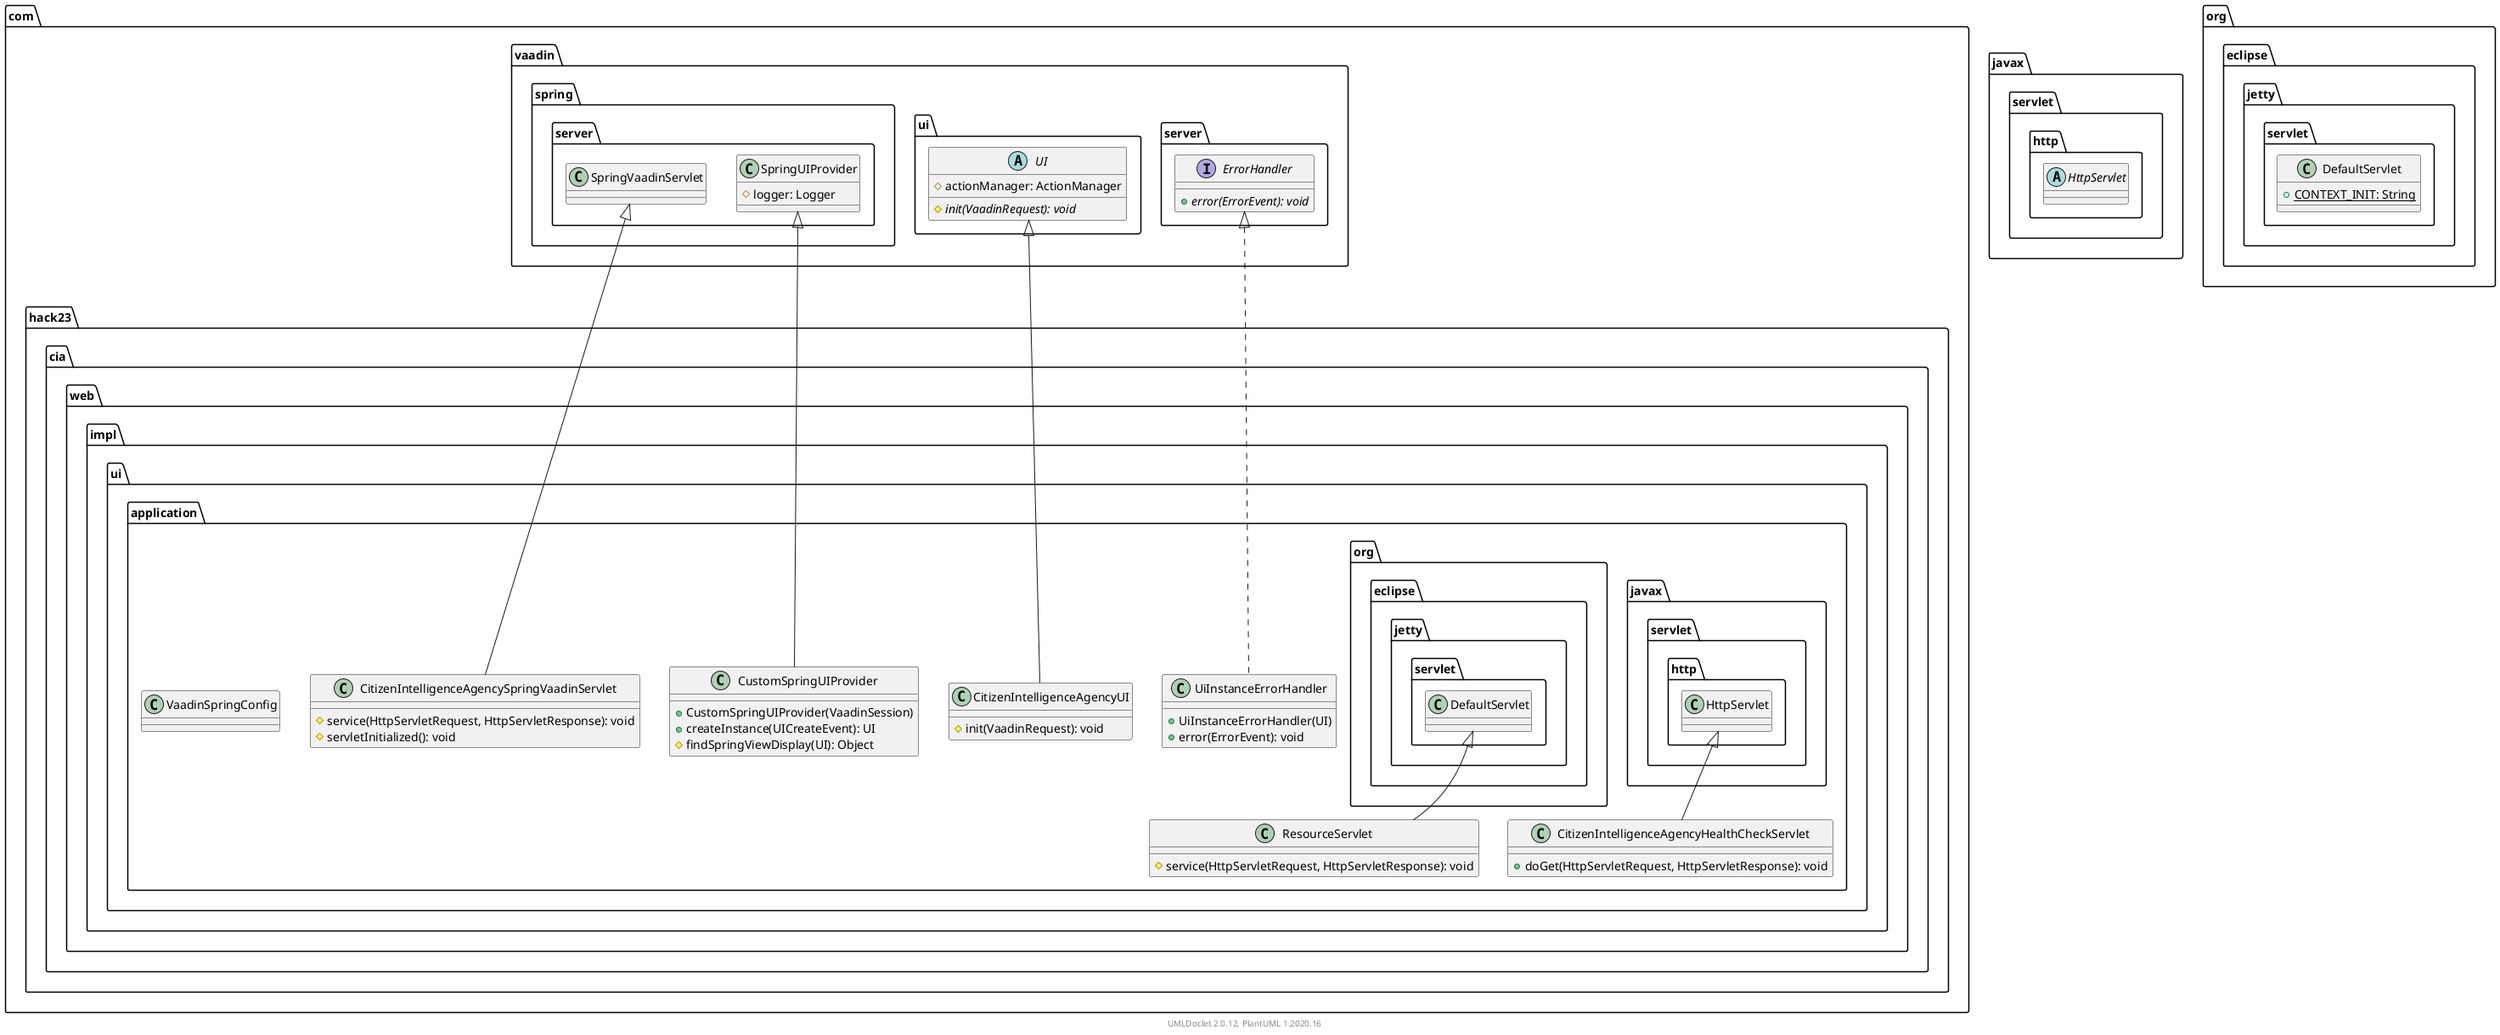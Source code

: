 @startuml
    namespace com.hack23.cia.web.impl.ui.application {

        class UiInstanceErrorHandler [[UiInstanceErrorHandler.html]] {
            +UiInstanceErrorHandler(UI)
            +error(ErrorEvent): void
        }

        class CitizenIntelligenceAgencyUI [[CitizenIntelligenceAgencyUI.html]] {
            #init(VaadinRequest): void
        }

        class CustomSpringUIProvider [[CustomSpringUIProvider.html]] {
            +CustomSpringUIProvider(VaadinSession)
            +createInstance(UICreateEvent): UI
            #findSpringViewDisplay(UI): Object
        }

        class CitizenIntelligenceAgencySpringVaadinServlet [[CitizenIntelligenceAgencySpringVaadinServlet.html]] {
            #service(HttpServletRequest, HttpServletResponse): void
            #servletInitialized(): void
        }

        class CitizenIntelligenceAgencyHealthCheckServlet [[CitizenIntelligenceAgencyHealthCheckServlet.html]] {
            +doGet(HttpServletRequest, HttpServletResponse): void
        }

        class VaadinSpringConfig [[VaadinSpringConfig.html]]

        class ResourceServlet [[ResourceServlet.html]] {
            #service(HttpServletRequest, HttpServletResponse): void
        }

        com.vaadin.server.ErrorHandler <|.. UiInstanceErrorHandler
        com.vaadin.ui.UI <|-- CitizenIntelligenceAgencyUI
        com.vaadin.spring.server.SpringUIProvider <|-- CustomSpringUIProvider
        com.vaadin.spring.server.SpringVaadinServlet <|-- CitizenIntelligenceAgencySpringVaadinServlet
        javax.servlet.http.HttpServlet <|-- CitizenIntelligenceAgencyHealthCheckServlet
        org.eclipse.jetty.servlet.DefaultServlet <|-- ResourceServlet
    }

    namespace com.vaadin.server {
        interface ErrorHandler {
            {abstract} +error(ErrorEvent): void
        }
    }

    namespace com.vaadin.ui {
        abstract class UI {
            #actionManager: ActionManager
            {abstract} #init(VaadinRequest): void
        }
    }

    namespace com.vaadin.spring.server {
        class SpringUIProvider {
            #logger: Logger
        }
        class SpringVaadinServlet {
        }
    }

    namespace javax.servlet.http {
        abstract class HttpServlet {
        }
    }

    namespace org.eclipse.jetty.servlet {
        class DefaultServlet {
            {static} +CONTEXT_INIT: String
        }
    }

    center footer UMLDoclet 2.0.12, PlantUML 1.2020.16
@enduml
